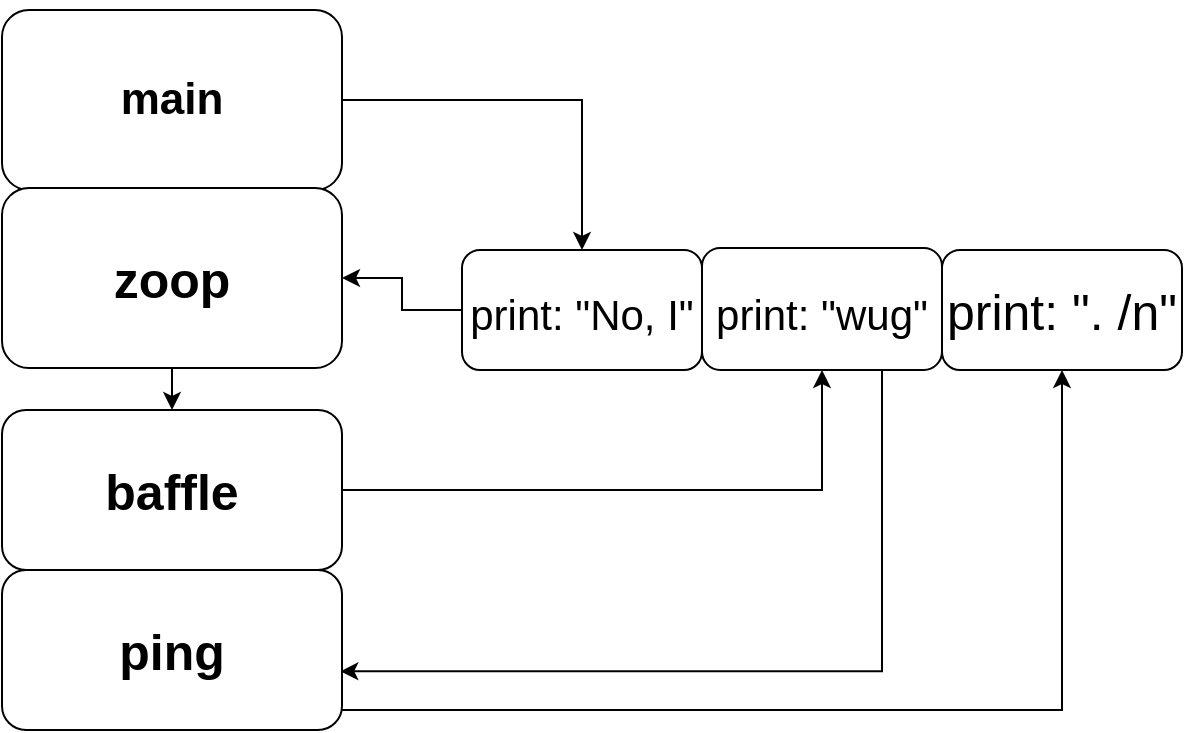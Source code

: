 <mxfile version="15.1.2" type="github"><diagram id="Ait2QilXWC_m1D9dGUv7" name="Page-1"><mxGraphModel dx="1038" dy="489" grid="1" gridSize="10" guides="1" tooltips="1" connect="1" arrows="1" fold="1" page="1" pageScale="1" pageWidth="827" pageHeight="1169" math="0" shadow="0"><root><mxCell id="0"/><mxCell id="1" parent="0"/><mxCell id="axhN8hyF7srRdgB8PsNx-4" value="" style="edgeStyle=orthogonalEdgeStyle;rounded=0;orthogonalLoop=1;jettySize=auto;html=1;fontSize=25;" edge="1" parent="1" source="Bv7gtqRBaaRrKVEIe-Rx-1" target="axhN8hyF7srRdgB8PsNx-1"><mxGeometry relative="1" as="geometry"/></mxCell><mxCell id="Bv7gtqRBaaRrKVEIe-Rx-1" value="&lt;h1 style=&quot;font-size: 24px&quot;&gt;&lt;/h1&gt;&lt;h5 style=&quot;font-size: 22px&quot;&gt;main&lt;br&gt;&lt;/h5&gt;" style="rounded=1;whiteSpace=wrap;html=1;fontStyle=1;fontSize=25;align=center;" parent="1" vertex="1"><mxGeometry x="300" y="10" width="170" height="90" as="geometry"/></mxCell><mxCell id="axhN8hyF7srRdgB8PsNx-6" value="" style="edgeStyle=orthogonalEdgeStyle;rounded=0;orthogonalLoop=1;jettySize=auto;html=1;fontSize=25;" edge="1" parent="1" source="axhN8hyF7srRdgB8PsNx-1" target="axhN8hyF7srRdgB8PsNx-5"><mxGeometry relative="1" as="geometry"/></mxCell><mxCell id="axhN8hyF7srRdgB8PsNx-1" value="&lt;font style=&quot;font-size: 21px&quot;&gt;print: &quot;No, I&quot;&lt;/font&gt;" style="rounded=1;whiteSpace=wrap;html=1;fontSize=25;" vertex="1" parent="1"><mxGeometry x="530" y="130" width="120" height="60" as="geometry"/></mxCell><mxCell id="axhN8hyF7srRdgB8PsNx-8" value="" style="edgeStyle=orthogonalEdgeStyle;rounded=0;orthogonalLoop=1;jettySize=auto;html=1;fontSize=25;" edge="1" parent="1" source="axhN8hyF7srRdgB8PsNx-5" target="axhN8hyF7srRdgB8PsNx-7"><mxGeometry relative="1" as="geometry"/></mxCell><mxCell id="axhN8hyF7srRdgB8PsNx-5" value="&lt;div style=&quot;text-align: left&quot;&gt;&lt;b&gt;zoop&lt;/b&gt;&lt;br&gt;&lt;/div&gt;" style="rounded=1;whiteSpace=wrap;html=1;fontSize=25;" vertex="1" parent="1"><mxGeometry x="300" y="99" width="170" height="90" as="geometry"/></mxCell><mxCell id="axhN8hyF7srRdgB8PsNx-10" value="" style="edgeStyle=orthogonalEdgeStyle;rounded=0;orthogonalLoop=1;jettySize=auto;html=1;fontSize=25;" edge="1" parent="1" source="axhN8hyF7srRdgB8PsNx-7" target="axhN8hyF7srRdgB8PsNx-9"><mxGeometry relative="1" as="geometry"/></mxCell><mxCell id="axhN8hyF7srRdgB8PsNx-7" value="&lt;b&gt;baffle&lt;/b&gt;" style="rounded=1;whiteSpace=wrap;html=1;fontSize=25;" vertex="1" parent="1"><mxGeometry x="300" y="210" width="170" height="80" as="geometry"/></mxCell><mxCell id="axhN8hyF7srRdgB8PsNx-13" style="edgeStyle=orthogonalEdgeStyle;rounded=0;orthogonalLoop=1;jettySize=auto;html=1;entryX=0.995;entryY=0.633;entryDx=0;entryDy=0;entryPerimeter=0;fontSize=25;" edge="1" parent="1" source="axhN8hyF7srRdgB8PsNx-9" target="axhN8hyF7srRdgB8PsNx-11"><mxGeometry relative="1" as="geometry"><Array as="points"><mxPoint x="740" y="341"/></Array></mxGeometry></mxCell><mxCell id="axhN8hyF7srRdgB8PsNx-9" value="&lt;font style=&quot;font-size: 21px&quot;&gt;print: &quot;wug&quot;&lt;/font&gt;" style="rounded=1;whiteSpace=wrap;html=1;fontSize=25;" vertex="1" parent="1"><mxGeometry x="650" y="129" width="120" height="61" as="geometry"/></mxCell><mxCell id="axhN8hyF7srRdgB8PsNx-15" value="" style="edgeStyle=orthogonalEdgeStyle;rounded=0;orthogonalLoop=1;jettySize=auto;html=1;fontSize=25;" edge="1" parent="1" source="axhN8hyF7srRdgB8PsNx-11" target="axhN8hyF7srRdgB8PsNx-14"><mxGeometry relative="1" as="geometry"><Array as="points"><mxPoint x="830" y="360"/></Array></mxGeometry></mxCell><mxCell id="axhN8hyF7srRdgB8PsNx-11" value="&lt;b&gt;ping&lt;/b&gt;" style="rounded=1;whiteSpace=wrap;html=1;fontSize=25;" vertex="1" parent="1"><mxGeometry x="300" y="290" width="170" height="80" as="geometry"/></mxCell><mxCell id="axhN8hyF7srRdgB8PsNx-14" value="print: &quot;. /n&quot;" style="rounded=1;whiteSpace=wrap;html=1;fontSize=25;" vertex="1" parent="1"><mxGeometry x="770" y="130" width="120" height="60" as="geometry"/></mxCell></root></mxGraphModel></diagram></mxfile>